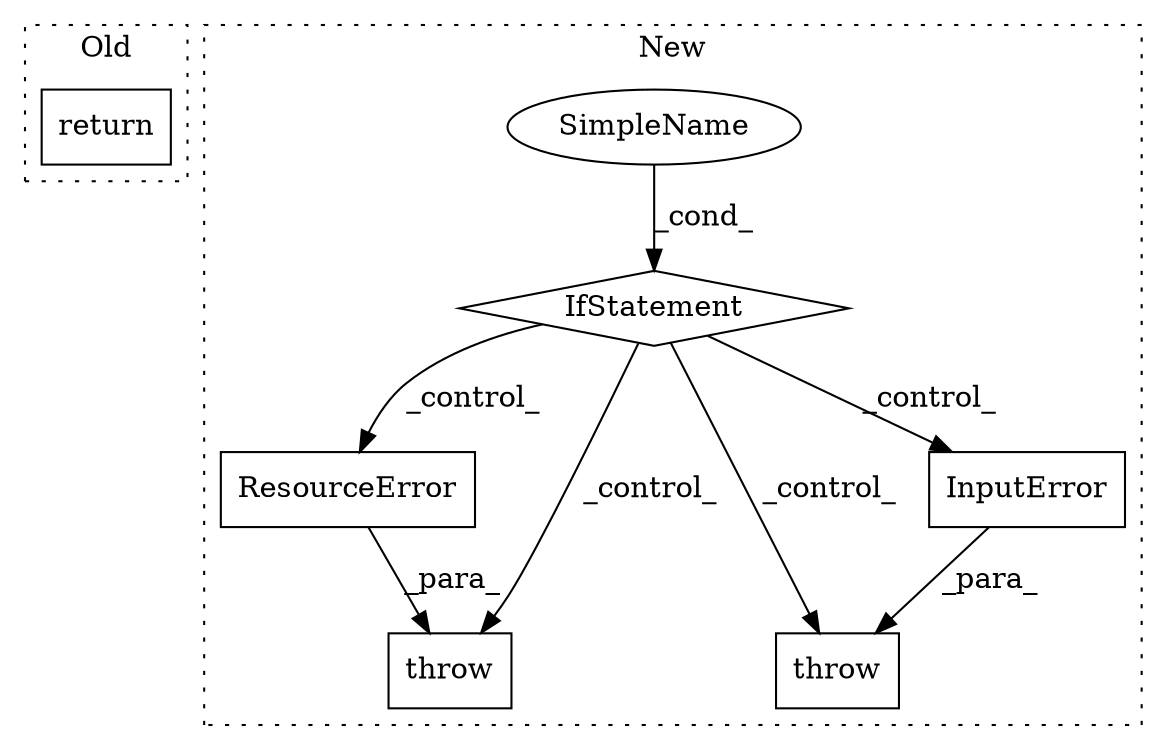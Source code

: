 digraph G {
subgraph cluster0 {
1 [label="return" a="41" s="910" l="7" shape="box"];
label = "Old";
style="dotted";
}
subgraph cluster1 {
2 [label="ResourceError" a="32" s="1133" l="15" shape="box"];
3 [label="throw" a="53" s="1127" l="6" shape="box"];
4 [label="IfStatement" a="25" s="1009,1037" l="8,2" shape="diamond"];
5 [label="SimpleName" a="42" s="" l="" shape="ellipse"];
6 [label="throw" a="53" s="1047" l="6" shape="box"];
7 [label="InputError" a="32" s="1053" l="12" shape="box"];
label = "New";
style="dotted";
}
2 -> 3 [label="_para_"];
4 -> 3 [label="_control_"];
4 -> 7 [label="_control_"];
4 -> 2 [label="_control_"];
4 -> 6 [label="_control_"];
5 -> 4 [label="_cond_"];
7 -> 6 [label="_para_"];
}